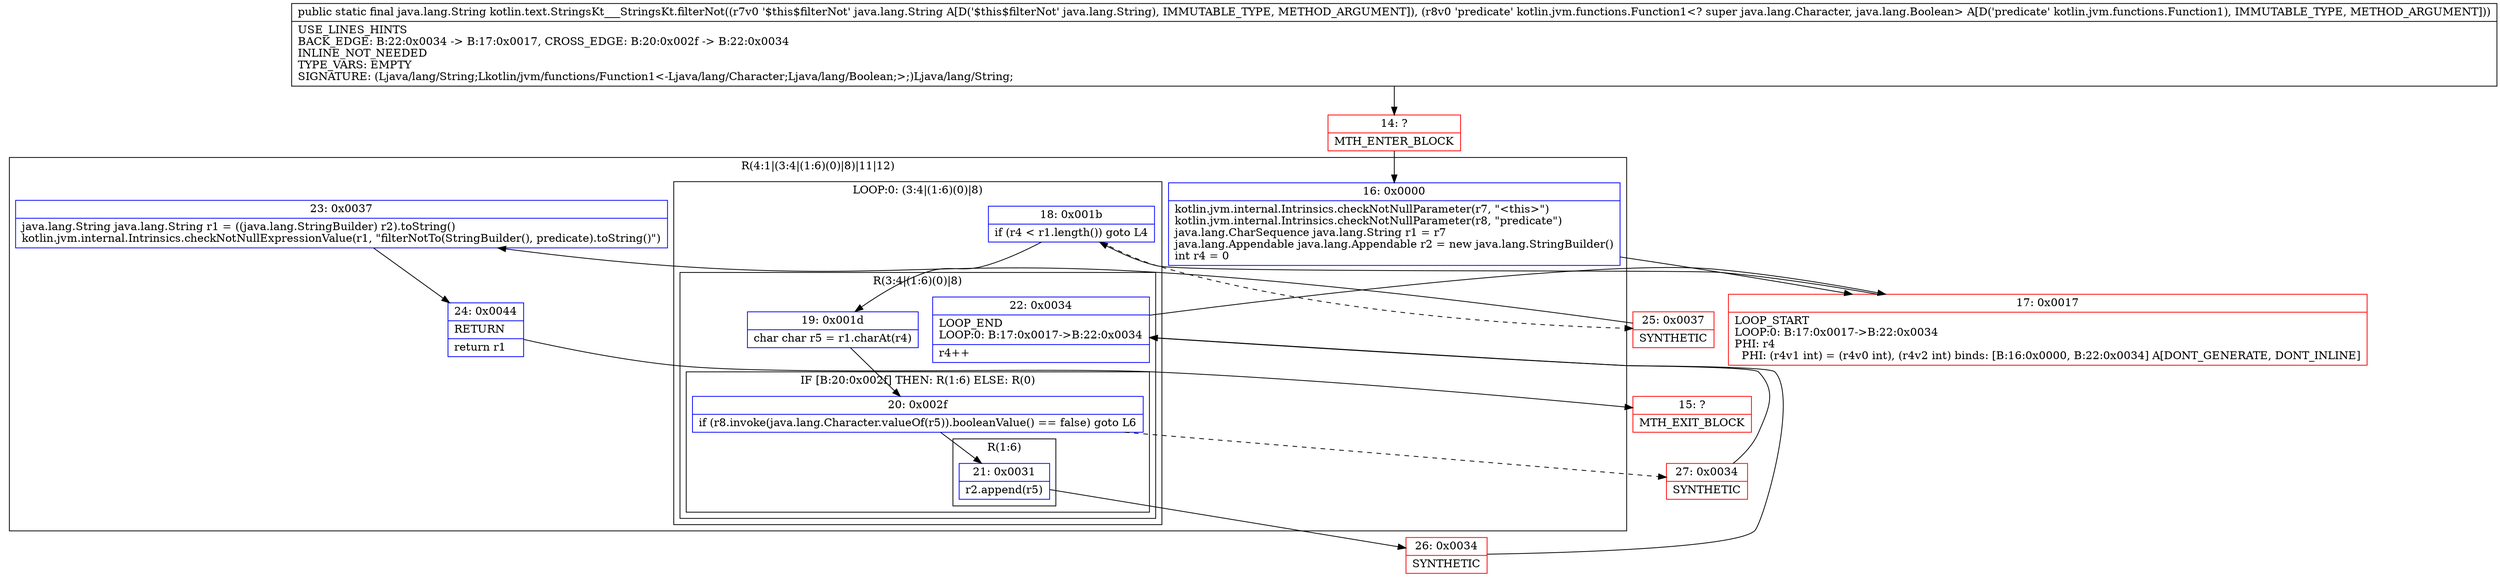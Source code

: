 digraph "CFG forkotlin.text.StringsKt___StringsKt.filterNot(Ljava\/lang\/String;Lkotlin\/jvm\/functions\/Function1;)Ljava\/lang\/String;" {
subgraph cluster_Region_1105410625 {
label = "R(4:1|(3:4|(1:6)(0)|8)|11|12)";
node [shape=record,color=blue];
Node_16 [shape=record,label="{16\:\ 0x0000|kotlin.jvm.internal.Intrinsics.checkNotNullParameter(r7, \"\<this\>\")\lkotlin.jvm.internal.Intrinsics.checkNotNullParameter(r8, \"predicate\")\ljava.lang.CharSequence java.lang.String r1 = r7\ljava.lang.Appendable java.lang.Appendable r2 = new java.lang.StringBuilder()\lint r4 = 0\l}"];
subgraph cluster_LoopRegion_1815976928 {
label = "LOOP:0: (3:4|(1:6)(0)|8)";
node [shape=record,color=blue];
Node_18 [shape=record,label="{18\:\ 0x001b|if (r4 \< r1.length()) goto L4\l}"];
subgraph cluster_Region_43908431 {
label = "R(3:4|(1:6)(0)|8)";
node [shape=record,color=blue];
Node_19 [shape=record,label="{19\:\ 0x001d|char char r5 = r1.charAt(r4)\l}"];
subgraph cluster_IfRegion_2035571194 {
label = "IF [B:20:0x002f] THEN: R(1:6) ELSE: R(0)";
node [shape=record,color=blue];
Node_20 [shape=record,label="{20\:\ 0x002f|if (r8.invoke(java.lang.Character.valueOf(r5)).booleanValue() == false) goto L6\l}"];
subgraph cluster_Region_557670062 {
label = "R(1:6)";
node [shape=record,color=blue];
Node_21 [shape=record,label="{21\:\ 0x0031|r2.append(r5)\l}"];
}
subgraph cluster_Region_90486278 {
label = "R(0)";
node [shape=record,color=blue];
}
}
Node_22 [shape=record,label="{22\:\ 0x0034|LOOP_END\lLOOP:0: B:17:0x0017\-\>B:22:0x0034\l|r4++\l}"];
}
}
Node_23 [shape=record,label="{23\:\ 0x0037|java.lang.String java.lang.String r1 = ((java.lang.StringBuilder) r2).toString()\lkotlin.jvm.internal.Intrinsics.checkNotNullExpressionValue(r1, \"filterNotTo(StringBuilder(), predicate).toString()\")\l}"];
Node_24 [shape=record,label="{24\:\ 0x0044|RETURN\l|return r1\l}"];
}
Node_14 [shape=record,color=red,label="{14\:\ ?|MTH_ENTER_BLOCK\l}"];
Node_17 [shape=record,color=red,label="{17\:\ 0x0017|LOOP_START\lLOOP:0: B:17:0x0017\-\>B:22:0x0034\lPHI: r4 \l  PHI: (r4v1 int) = (r4v0 int), (r4v2 int) binds: [B:16:0x0000, B:22:0x0034] A[DONT_GENERATE, DONT_INLINE]\l}"];
Node_26 [shape=record,color=red,label="{26\:\ 0x0034|SYNTHETIC\l}"];
Node_27 [shape=record,color=red,label="{27\:\ 0x0034|SYNTHETIC\l}"];
Node_25 [shape=record,color=red,label="{25\:\ 0x0037|SYNTHETIC\l}"];
Node_15 [shape=record,color=red,label="{15\:\ ?|MTH_EXIT_BLOCK\l}"];
MethodNode[shape=record,label="{public static final java.lang.String kotlin.text.StringsKt___StringsKt.filterNot((r7v0 '$this$filterNot' java.lang.String A[D('$this$filterNot' java.lang.String), IMMUTABLE_TYPE, METHOD_ARGUMENT]), (r8v0 'predicate' kotlin.jvm.functions.Function1\<? super java.lang.Character, java.lang.Boolean\> A[D('predicate' kotlin.jvm.functions.Function1), IMMUTABLE_TYPE, METHOD_ARGUMENT]))  | USE_LINES_HINTS\lBACK_EDGE: B:22:0x0034 \-\> B:17:0x0017, CROSS_EDGE: B:20:0x002f \-\> B:22:0x0034\lINLINE_NOT_NEEDED\lTYPE_VARS: EMPTY\lSIGNATURE: (Ljava\/lang\/String;Lkotlin\/jvm\/functions\/Function1\<\-Ljava\/lang\/Character;Ljava\/lang\/Boolean;\>;)Ljava\/lang\/String;\l}"];
MethodNode -> Node_14;Node_16 -> Node_17;
Node_18 -> Node_19;
Node_18 -> Node_25[style=dashed];
Node_19 -> Node_20;
Node_20 -> Node_21;
Node_20 -> Node_27[style=dashed];
Node_21 -> Node_26;
Node_22 -> Node_17;
Node_23 -> Node_24;
Node_24 -> Node_15;
Node_14 -> Node_16;
Node_17 -> Node_18;
Node_26 -> Node_22;
Node_27 -> Node_22;
Node_25 -> Node_23;
}

